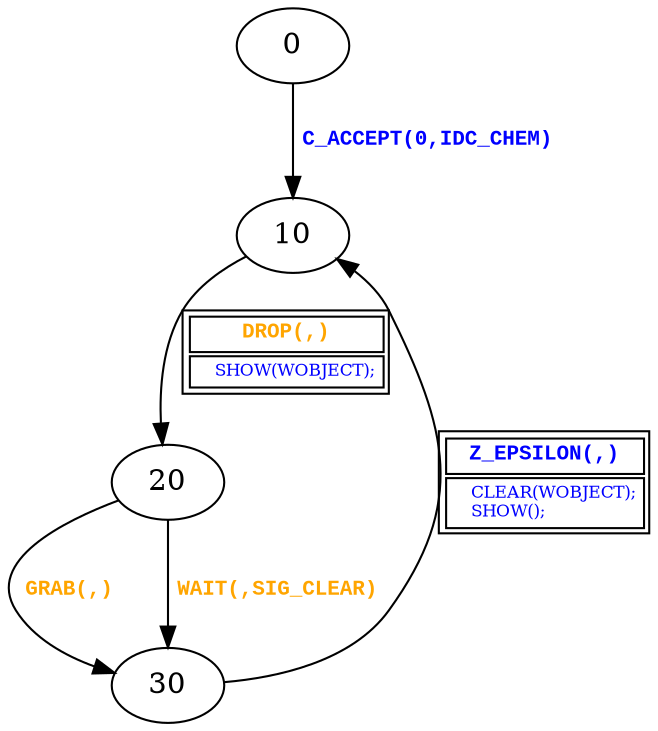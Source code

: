 digraph {
 node [shape=oval];
"0" -> "10"[fontcolor=blue, label=< <table border="0"><tr><td><font face="Courier New" point-size="10"><b>C_ACCEPT(0,IDC_CHEM)<br align="left"/></b></font></td></tr>
</table>>];
"10" -> "20"[fontcolor=orange, label=< <table border="1"><tr><td><font face="Courier New" point-size="10"><b>DROP(,)<br align="left"/></b></font></td></tr>
<tr><td><font point-size="8" color ="blue">    SHOW(WOBJECT);<br align="left"/></font></td></tr></table>>];
"20" -> "30"[fontcolor=orange, label=< <table border="0"><tr><td><font face="Courier New" point-size="10"><b>GRAB(,)<br align="left"/></b></font></td></tr>
</table>>];
"20" -> "30"[fontcolor=orange, label=< <table border="0"><tr><td><font face="Courier New" point-size="10"><b>WAIT(,SIG_CLEAR)<br align="left"/></b></font></td></tr>
</table>>];
"30" -> "10"[fontcolor=blue, label=< <table border="1"><tr><td><font face="Courier New" point-size="10"><b>Z_EPSILON(,)<br align="left"/></b></font></td></tr>
<tr><td><font point-size="8" color ="blue">    CLEAR(WOBJECT);<br align="left"/>    SHOW();<br align="left"/></font></td></tr></table>>];
}
